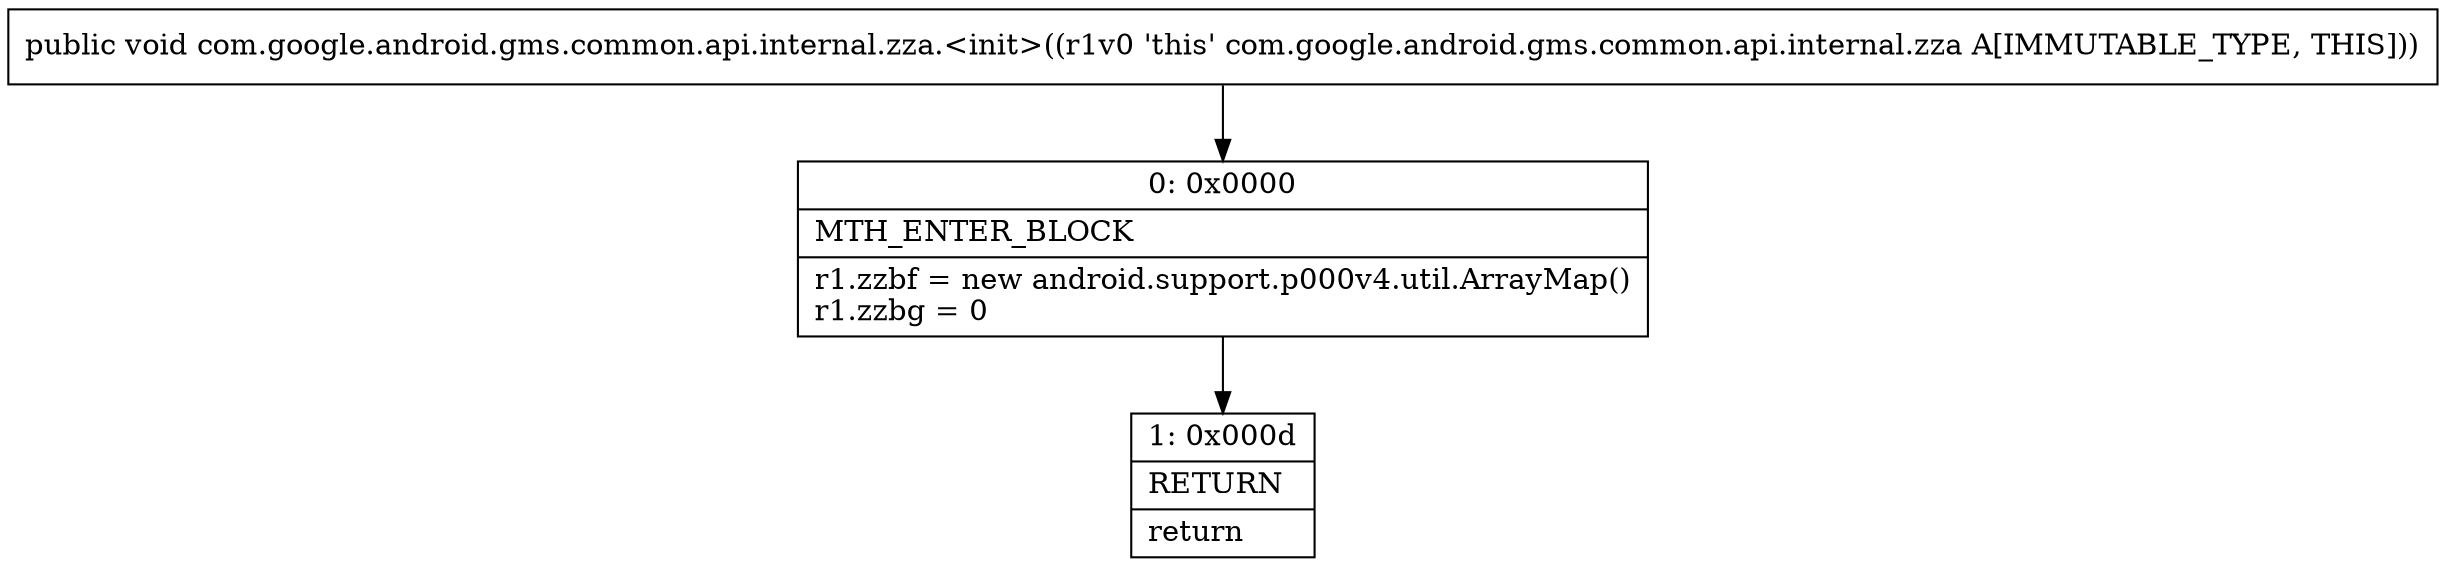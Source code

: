 digraph "CFG forcom.google.android.gms.common.api.internal.zza.\<init\>()V" {
Node_0 [shape=record,label="{0\:\ 0x0000|MTH_ENTER_BLOCK\l|r1.zzbf = new android.support.p000v4.util.ArrayMap()\lr1.zzbg = 0\l}"];
Node_1 [shape=record,label="{1\:\ 0x000d|RETURN\l|return\l}"];
MethodNode[shape=record,label="{public void com.google.android.gms.common.api.internal.zza.\<init\>((r1v0 'this' com.google.android.gms.common.api.internal.zza A[IMMUTABLE_TYPE, THIS])) }"];
MethodNode -> Node_0;
Node_0 -> Node_1;
}

